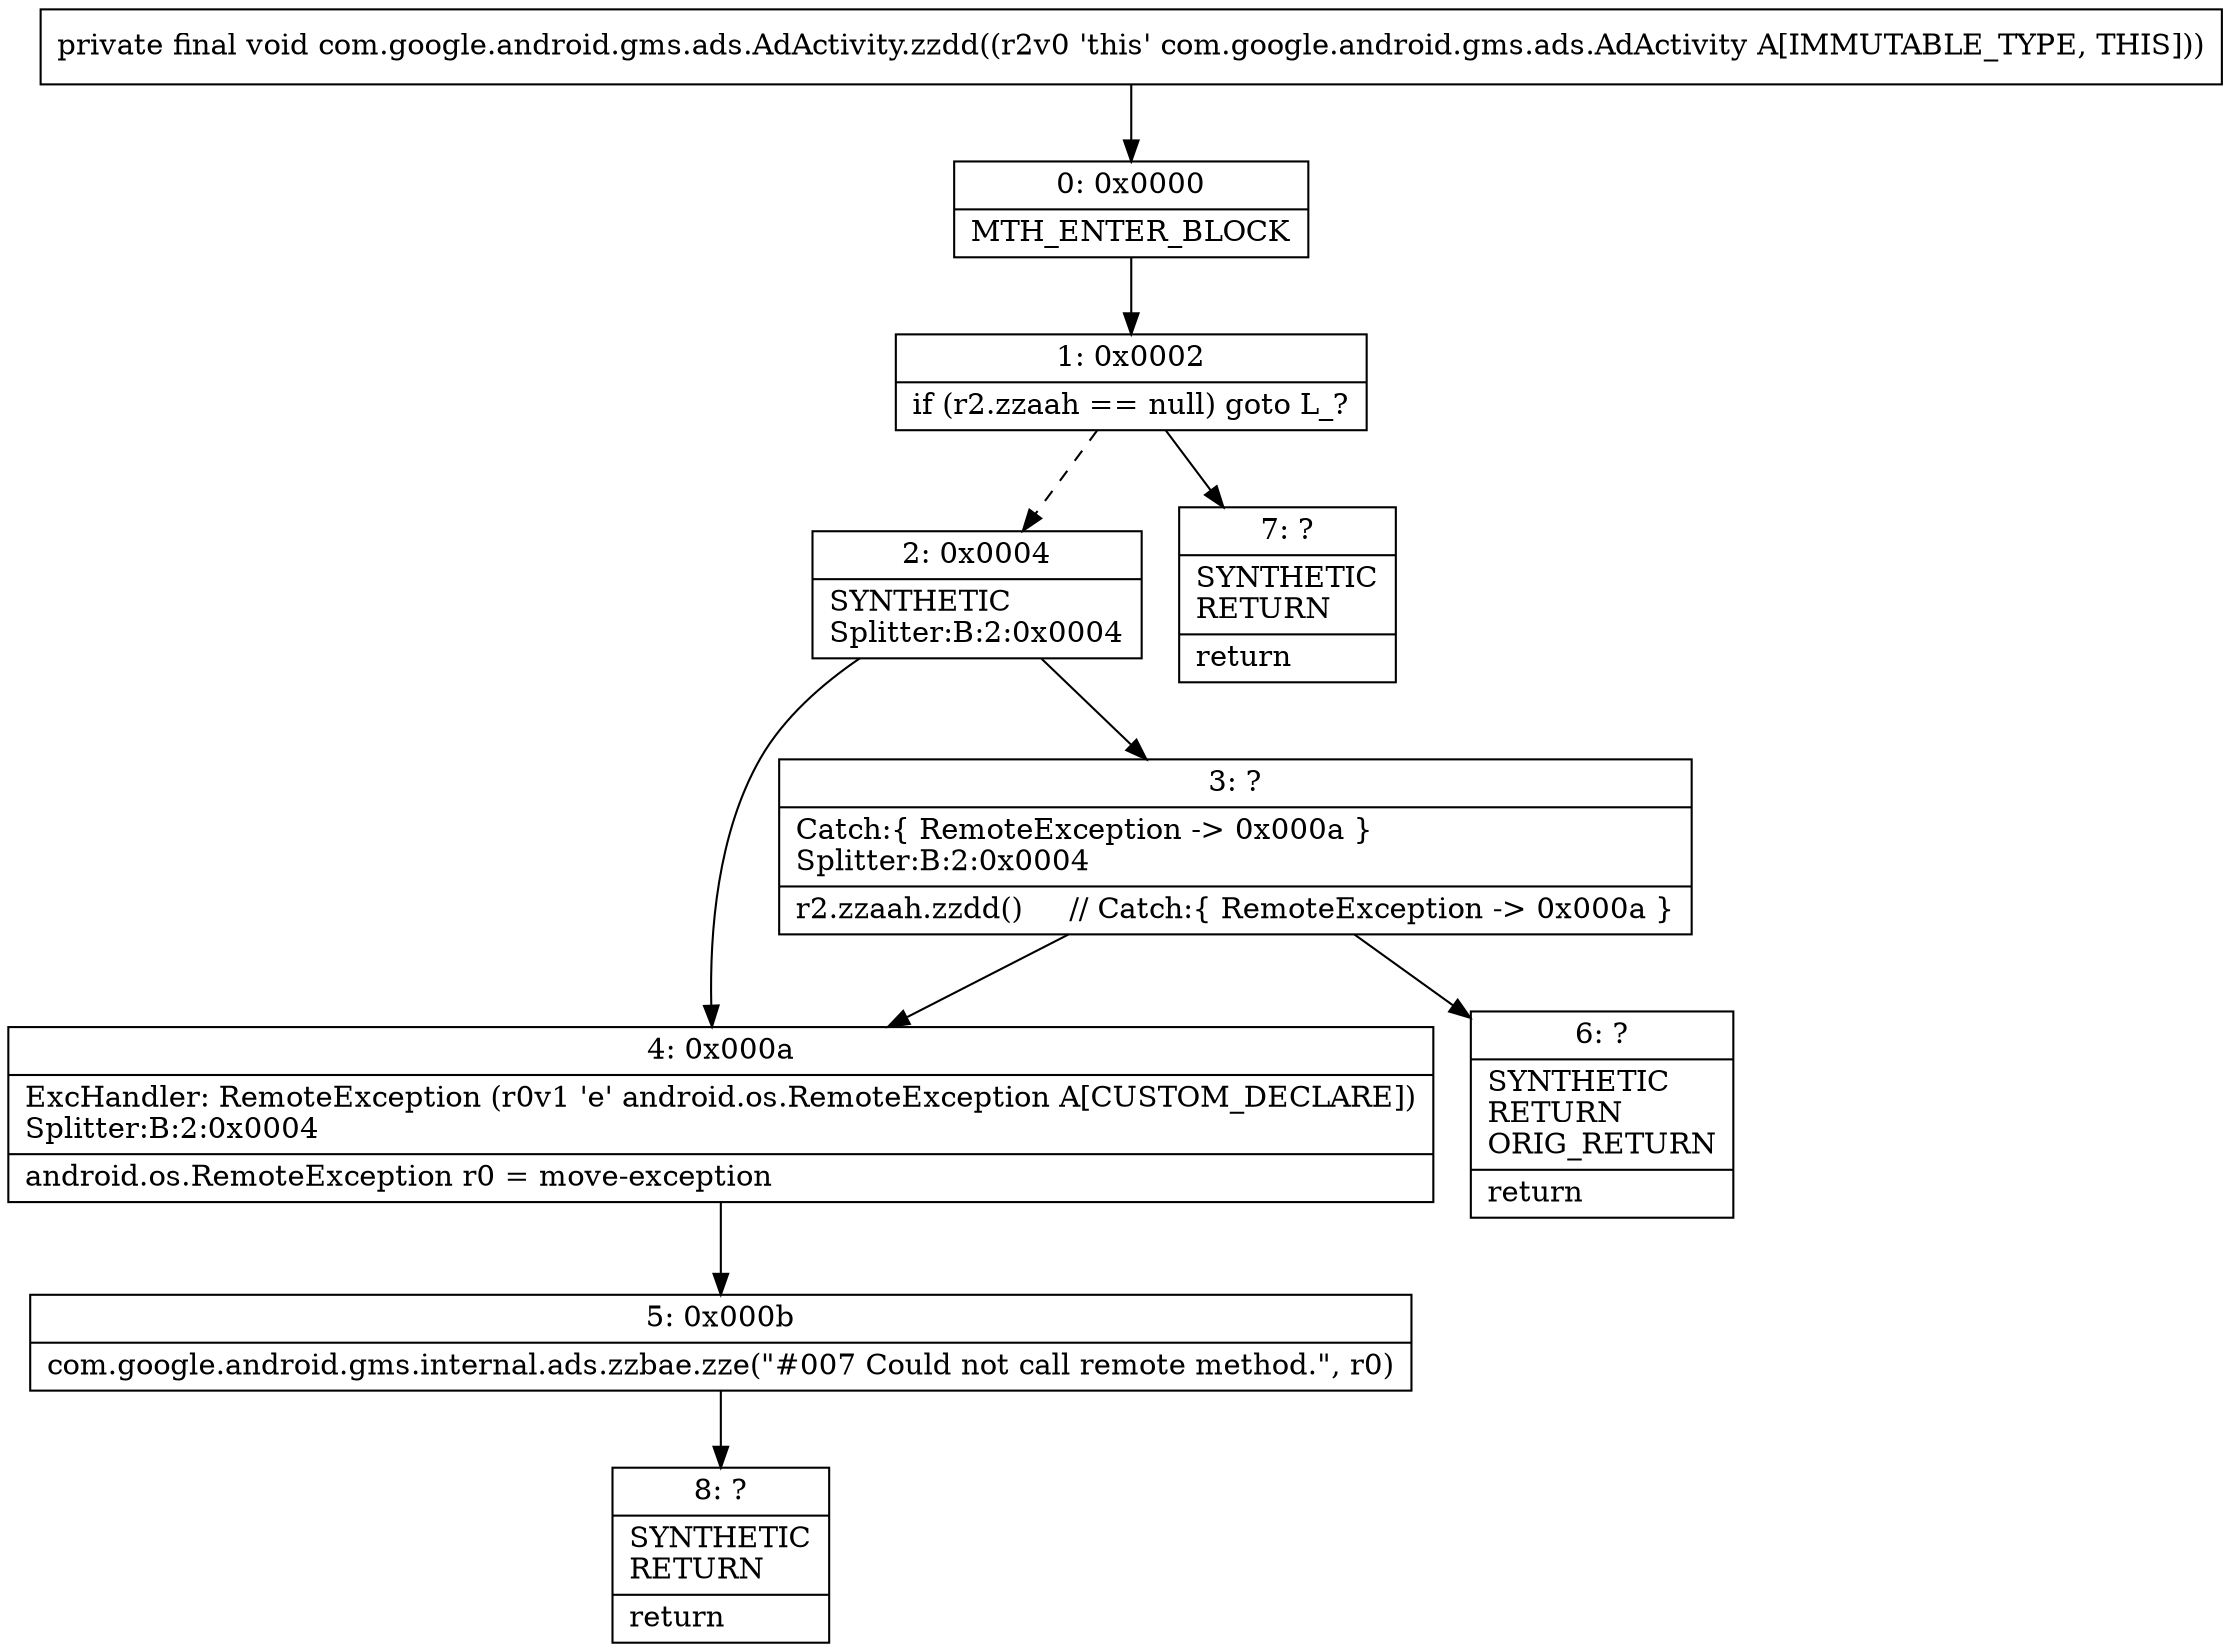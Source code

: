 digraph "CFG forcom.google.android.gms.ads.AdActivity.zzdd()V" {
Node_0 [shape=record,label="{0\:\ 0x0000|MTH_ENTER_BLOCK\l}"];
Node_1 [shape=record,label="{1\:\ 0x0002|if (r2.zzaah == null) goto L_?\l}"];
Node_2 [shape=record,label="{2\:\ 0x0004|SYNTHETIC\lSplitter:B:2:0x0004\l}"];
Node_3 [shape=record,label="{3\:\ ?|Catch:\{ RemoteException \-\> 0x000a \}\lSplitter:B:2:0x0004\l|r2.zzaah.zzdd()     \/\/ Catch:\{ RemoteException \-\> 0x000a \}\l}"];
Node_4 [shape=record,label="{4\:\ 0x000a|ExcHandler: RemoteException (r0v1 'e' android.os.RemoteException A[CUSTOM_DECLARE])\lSplitter:B:2:0x0004\l|android.os.RemoteException r0 = move\-exception\l}"];
Node_5 [shape=record,label="{5\:\ 0x000b|com.google.android.gms.internal.ads.zzbae.zze(\"#007 Could not call remote method.\", r0)\l}"];
Node_6 [shape=record,label="{6\:\ ?|SYNTHETIC\lRETURN\lORIG_RETURN\l|return\l}"];
Node_7 [shape=record,label="{7\:\ ?|SYNTHETIC\lRETURN\l|return\l}"];
Node_8 [shape=record,label="{8\:\ ?|SYNTHETIC\lRETURN\l|return\l}"];
MethodNode[shape=record,label="{private final void com.google.android.gms.ads.AdActivity.zzdd((r2v0 'this' com.google.android.gms.ads.AdActivity A[IMMUTABLE_TYPE, THIS])) }"];
MethodNode -> Node_0;
Node_0 -> Node_1;
Node_1 -> Node_2[style=dashed];
Node_1 -> Node_7;
Node_2 -> Node_3;
Node_2 -> Node_4;
Node_3 -> Node_4;
Node_3 -> Node_6;
Node_4 -> Node_5;
Node_5 -> Node_8;
}

